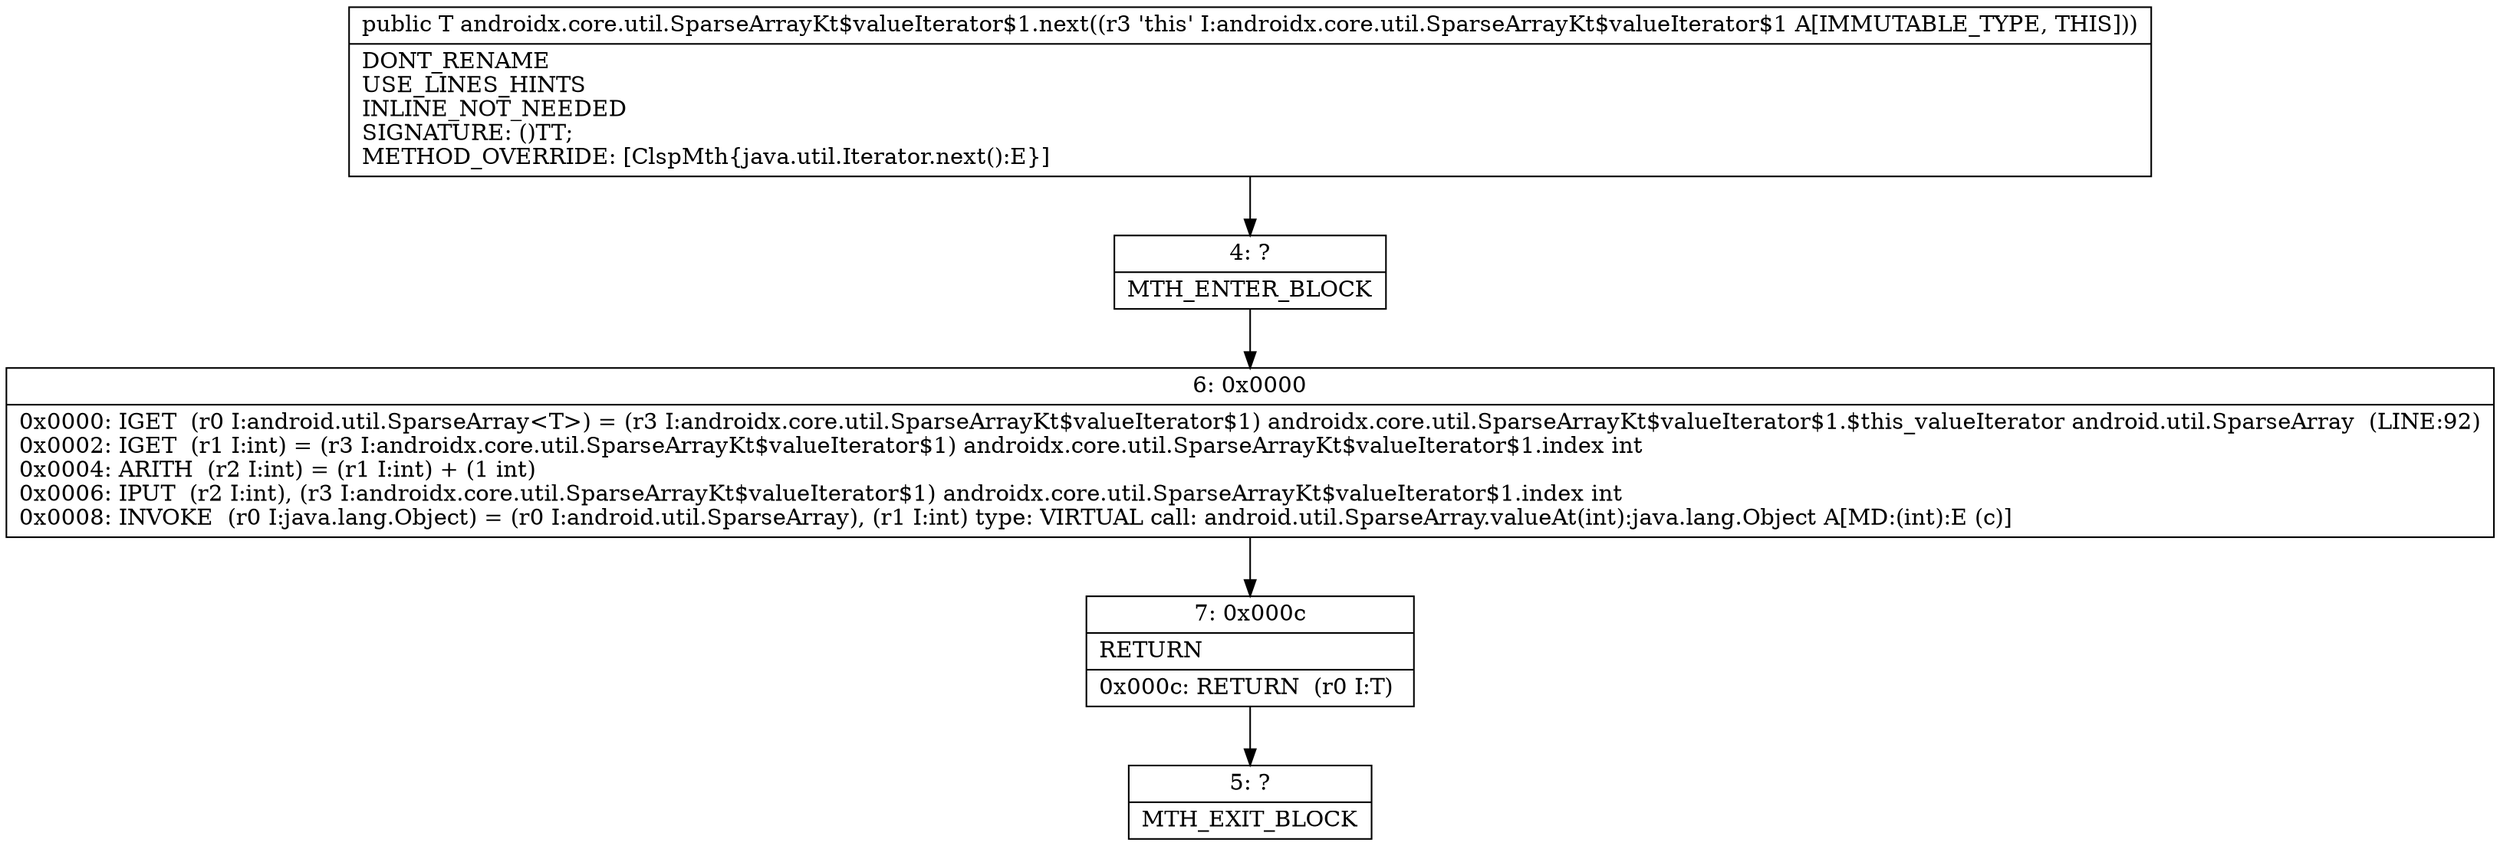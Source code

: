 digraph "CFG forandroidx.core.util.SparseArrayKt$valueIterator$1.next()Ljava\/lang\/Object;" {
Node_4 [shape=record,label="{4\:\ ?|MTH_ENTER_BLOCK\l}"];
Node_6 [shape=record,label="{6\:\ 0x0000|0x0000: IGET  (r0 I:android.util.SparseArray\<T\>) = (r3 I:androidx.core.util.SparseArrayKt$valueIterator$1) androidx.core.util.SparseArrayKt$valueIterator$1.$this_valueIterator android.util.SparseArray  (LINE:92)\l0x0002: IGET  (r1 I:int) = (r3 I:androidx.core.util.SparseArrayKt$valueIterator$1) androidx.core.util.SparseArrayKt$valueIterator$1.index int \l0x0004: ARITH  (r2 I:int) = (r1 I:int) + (1 int) \l0x0006: IPUT  (r2 I:int), (r3 I:androidx.core.util.SparseArrayKt$valueIterator$1) androidx.core.util.SparseArrayKt$valueIterator$1.index int \l0x0008: INVOKE  (r0 I:java.lang.Object) = (r0 I:android.util.SparseArray), (r1 I:int) type: VIRTUAL call: android.util.SparseArray.valueAt(int):java.lang.Object A[MD:(int):E (c)]\l}"];
Node_7 [shape=record,label="{7\:\ 0x000c|RETURN\l|0x000c: RETURN  (r0 I:T) \l}"];
Node_5 [shape=record,label="{5\:\ ?|MTH_EXIT_BLOCK\l}"];
MethodNode[shape=record,label="{public T androidx.core.util.SparseArrayKt$valueIterator$1.next((r3 'this' I:androidx.core.util.SparseArrayKt$valueIterator$1 A[IMMUTABLE_TYPE, THIS]))  | DONT_RENAME\lUSE_LINES_HINTS\lINLINE_NOT_NEEDED\lSIGNATURE: ()TT;\lMETHOD_OVERRIDE: [ClspMth\{java.util.Iterator.next():E\}]\l}"];
MethodNode -> Node_4;Node_4 -> Node_6;
Node_6 -> Node_7;
Node_7 -> Node_5;
}

